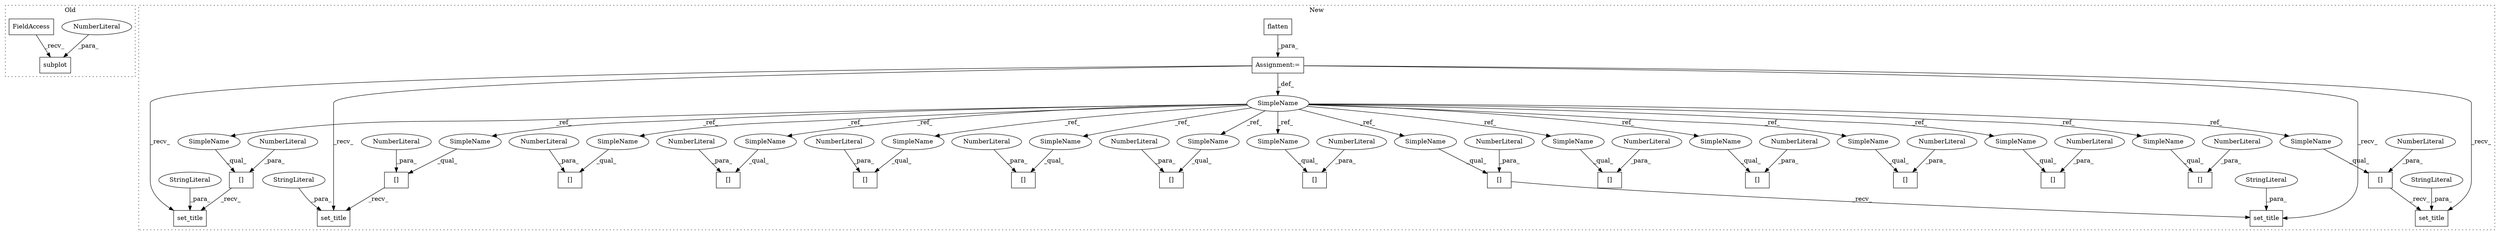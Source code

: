 digraph G {
subgraph cluster0 {
1 [label="subplot" a="32" s="1360,1371" l="8,1" shape="box"];
4 [label="NumberLiteral" a="34" s="1368" l="3" shape="ellipse"];
35 [label="FieldAccess" a="22" s="1342" l="10" shape="box"];
label = "Old";
style="dotted";
}
subgraph cluster1 {
2 [label="flatten" a="32" s="1265" l="9" shape="box"];
3 [label="[]" a="2" s="1590,1595" l="4,1" shape="box"];
5 [label="NumberLiteral" a="34" s="1594" l="1" shape="ellipse"];
6 [label="[]" a="2" s="1502,1507" l="4,1" shape="box"];
7 [label="NumberLiteral" a="34" s="1506" l="1" shape="ellipse"];
8 [label="[]" a="2" s="1668,1673" l="4,1" shape="box"];
9 [label="NumberLiteral" a="34" s="1672" l="1" shape="ellipse"];
10 [label="[]" a="2" s="1548,1553" l="4,1" shape="box"];
11 [label="NumberLiteral" a="34" s="1552" l="1" shape="ellipse"];
12 [label="[]" a="2" s="1280,1285" l="4,1" shape="box"];
13 [label="NumberLiteral" a="34" s="1284" l="1" shape="ellipse"];
14 [label="[]" a="2" s="1727,1732" l="4,1" shape="box"];
15 [label="NumberLiteral" a="34" s="1731" l="1" shape="ellipse"];
16 [label="[]" a="2" s="1424,1429" l="4,1" shape="box"];
17 [label="NumberLiteral" a="34" s="1428" l="1" shape="ellipse"];
18 [label="[]" a="2" s="1461,1466" l="4,1" shape="box"];
19 [label="NumberLiteral" a="34" s="1465" l="1" shape="ellipse"];
20 [label="[]" a="2" s="1627,1632" l="4,1" shape="box"];
21 [label="NumberLiteral" a="34" s="1631" l="1" shape="ellipse"];
22 [label="[]" a="2" s="1807,1812" l="4,1" shape="box"];
23 [label="NumberLiteral" a="34" s="1811" l="1" shape="ellipse"];
24 [label="[]" a="2" s="1770,1775" l="4,1" shape="box"];
25 [label="NumberLiteral" a="34" s="1774" l="1" shape="ellipse"];
26 [label="[]" a="2" s="1389,1394" l="4,1" shape="box"];
27 [label="NumberLiteral" a="34" s="1393" l="1" shape="ellipse"];
28 [label="[]" a="2" s="1848,1853" l="4,1" shape="box"];
29 [label="NumberLiteral" a="34" s="1852" l="1" shape="ellipse"];
30 [label="[]" a="2" s="1314,1319" l="4,1" shape="box"];
31 [label="NumberLiteral" a="34" s="1318" l="1" shape="ellipse"];
32 [label="[]" a="2" s="1348,1353" l="4,1" shape="box"];
33 [label="NumberLiteral" a="34" s="1352" l="1" shape="ellipse"];
34 [label="SimpleName" a="42" s="1257" l="3" shape="ellipse"];
36 [label="set_title" a="32" s="1675,1720" l="10,1" shape="box"];
37 [label="Assignment:=" a="7" s="1260" l="1" shape="box"];
38 [label="set_title" a="32" s="1355,1382" l="10,1" shape="box"];
39 [label="StringLiteral" a="45" s="1365" l="17" shape="ellipse"];
40 [label="set_title" a="32" s="1509,1541" l="10,1" shape="box"];
41 [label="StringLiteral" a="45" s="1519" l="22" shape="ellipse"];
42 [label="StringLiteral" a="45" s="1685" l="35" shape="ellipse"];
43 [label="set_title" a="32" s="1855,1901" l="10,1" shape="box"];
44 [label="StringLiteral" a="45" s="1865" l="36" shape="ellipse"];
45 [label="SimpleName" a="42" s="1848" l="3" shape="ellipse"];
46 [label="SimpleName" a="42" s="1590" l="3" shape="ellipse"];
47 [label="SimpleName" a="42" s="1461" l="3" shape="ellipse"];
48 [label="SimpleName" a="42" s="1727" l="3" shape="ellipse"];
49 [label="SimpleName" a="42" s="1389" l="3" shape="ellipse"];
50 [label="SimpleName" a="42" s="1280" l="3" shape="ellipse"];
51 [label="SimpleName" a="42" s="1348" l="3" shape="ellipse"];
52 [label="SimpleName" a="42" s="1502" l="3" shape="ellipse"];
53 [label="SimpleName" a="42" s="1770" l="3" shape="ellipse"];
54 [label="SimpleName" a="42" s="1627" l="3" shape="ellipse"];
55 [label="SimpleName" a="42" s="1668" l="3" shape="ellipse"];
56 [label="SimpleName" a="42" s="1314" l="3" shape="ellipse"];
57 [label="SimpleName" a="42" s="1548" l="3" shape="ellipse"];
58 [label="SimpleName" a="42" s="1424" l="3" shape="ellipse"];
59 [label="SimpleName" a="42" s="1807" l="3" shape="ellipse"];
label = "New";
style="dotted";
}
2 -> 37 [label="_para_"];
4 -> 1 [label="_para_"];
5 -> 3 [label="_para_"];
6 -> 40 [label="_recv_"];
7 -> 6 [label="_para_"];
8 -> 36 [label="_recv_"];
9 -> 8 [label="_para_"];
11 -> 10 [label="_para_"];
13 -> 12 [label="_para_"];
15 -> 14 [label="_para_"];
17 -> 16 [label="_para_"];
19 -> 18 [label="_para_"];
21 -> 20 [label="_para_"];
23 -> 22 [label="_para_"];
25 -> 24 [label="_para_"];
27 -> 26 [label="_para_"];
28 -> 43 [label="_recv_"];
29 -> 28 [label="_para_"];
31 -> 30 [label="_para_"];
32 -> 38 [label="_recv_"];
33 -> 32 [label="_para_"];
34 -> 51 [label="_ref_"];
34 -> 58 [label="_ref_"];
34 -> 52 [label="_ref_"];
34 -> 49 [label="_ref_"];
34 -> 50 [label="_ref_"];
34 -> 57 [label="_ref_"];
34 -> 45 [label="_ref_"];
34 -> 53 [label="_ref_"];
34 -> 55 [label="_ref_"];
34 -> 56 [label="_ref_"];
34 -> 54 [label="_ref_"];
34 -> 47 [label="_ref_"];
34 -> 46 [label="_ref_"];
34 -> 48 [label="_ref_"];
34 -> 59 [label="_ref_"];
35 -> 1 [label="_recv_"];
37 -> 36 [label="_recv_"];
37 -> 34 [label="_def_"];
37 -> 38 [label="_recv_"];
37 -> 43 [label="_recv_"];
37 -> 40 [label="_recv_"];
39 -> 38 [label="_para_"];
41 -> 40 [label="_para_"];
42 -> 36 [label="_para_"];
44 -> 43 [label="_para_"];
45 -> 28 [label="_qual_"];
46 -> 3 [label="_qual_"];
47 -> 18 [label="_qual_"];
48 -> 14 [label="_qual_"];
49 -> 26 [label="_qual_"];
50 -> 12 [label="_qual_"];
51 -> 32 [label="_qual_"];
52 -> 6 [label="_qual_"];
53 -> 24 [label="_qual_"];
54 -> 20 [label="_qual_"];
55 -> 8 [label="_qual_"];
56 -> 30 [label="_qual_"];
57 -> 10 [label="_qual_"];
58 -> 16 [label="_qual_"];
59 -> 22 [label="_qual_"];
}
